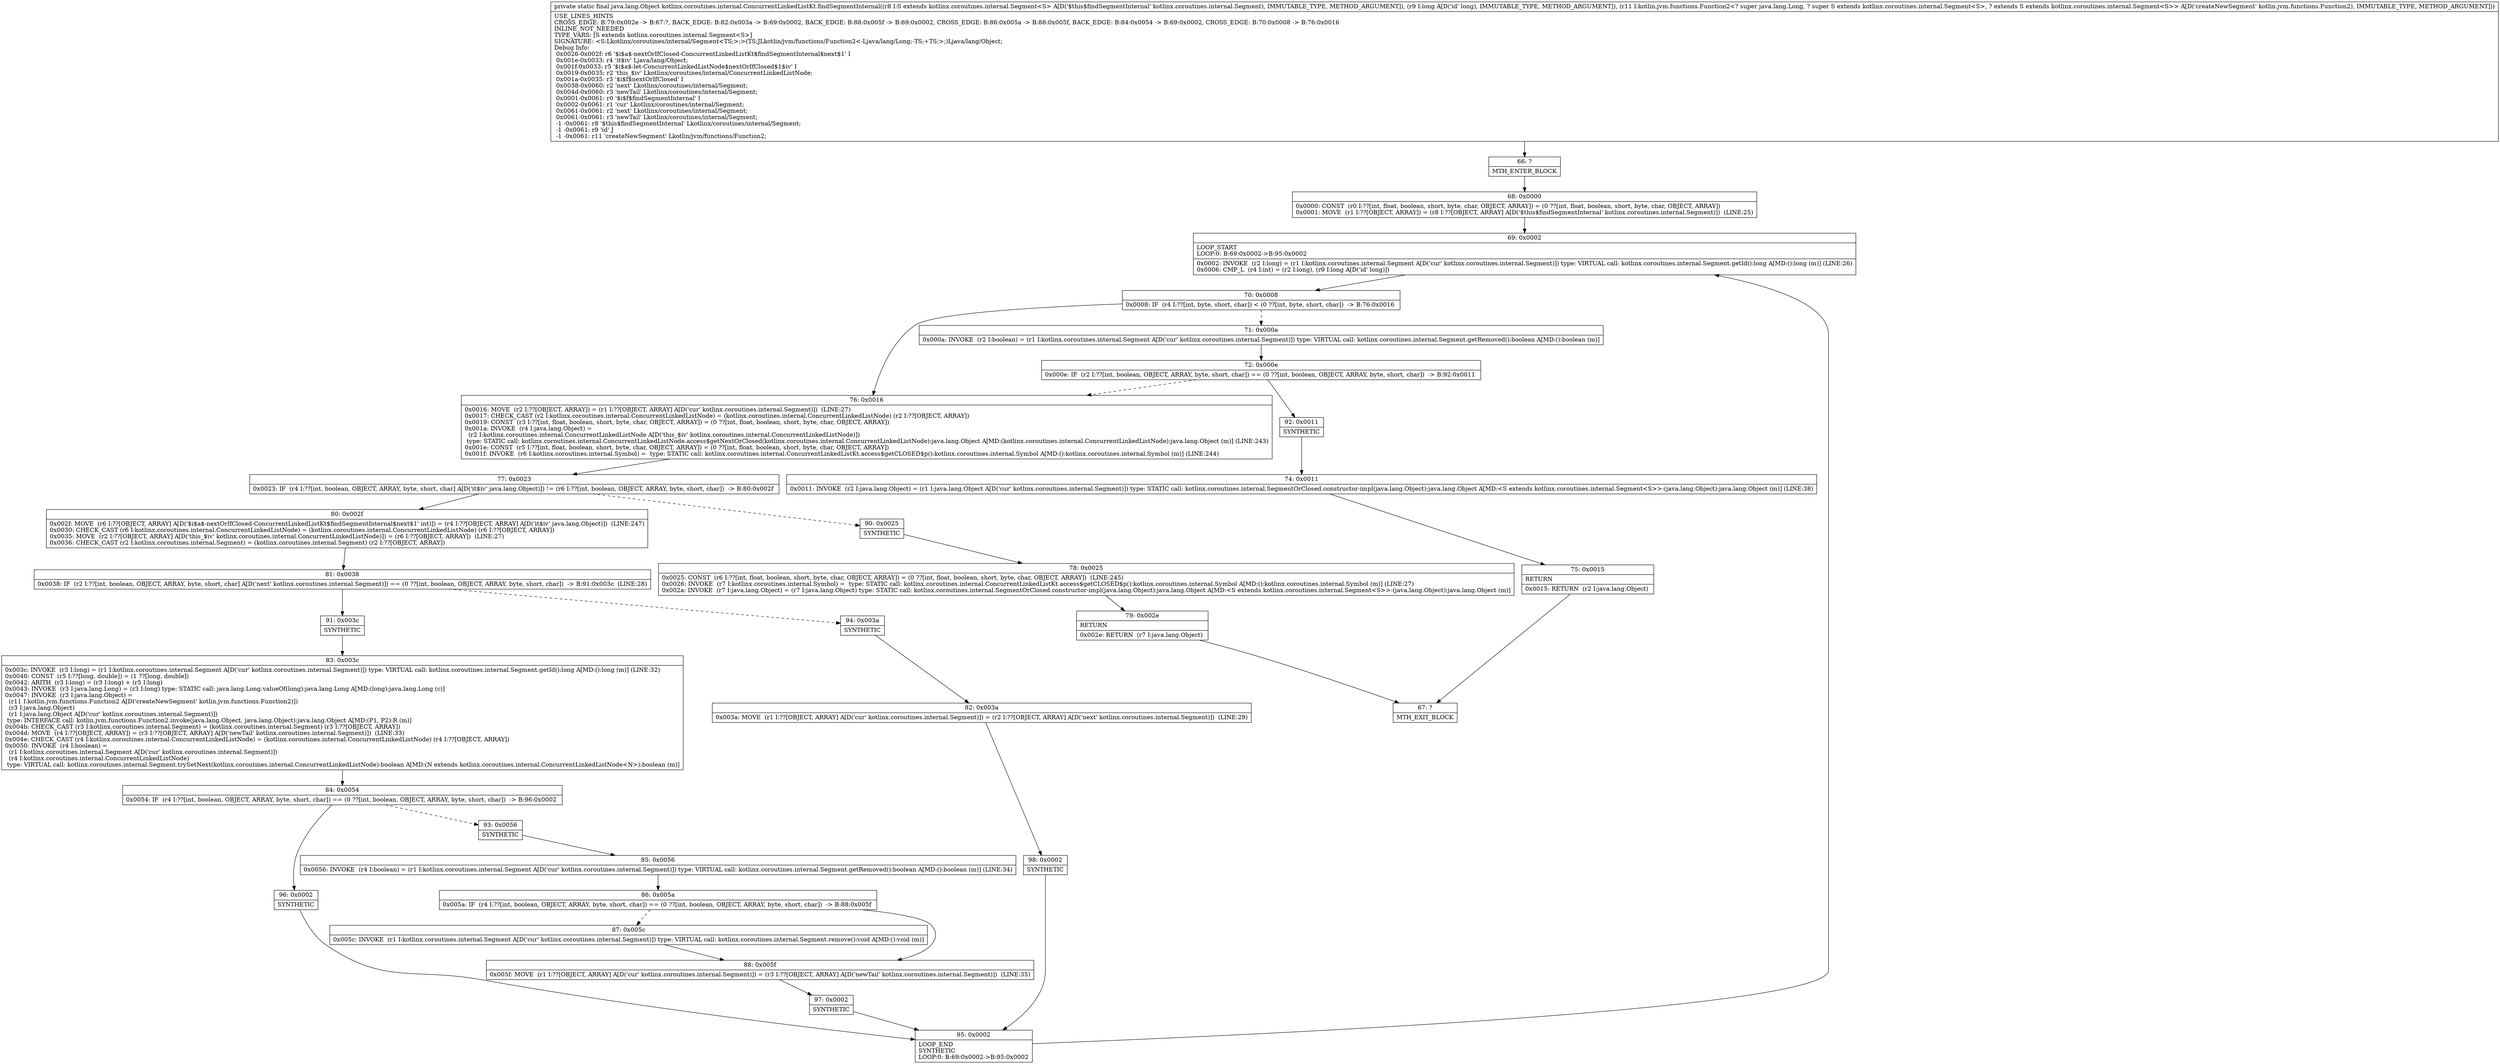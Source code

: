 digraph "CFG forkotlinx.coroutines.internal.ConcurrentLinkedListKt.findSegmentInternal(Lkotlinx\/coroutines\/internal\/Segment;JLkotlin\/jvm\/functions\/Function2;)Ljava\/lang\/Object;" {
Node_66 [shape=record,label="{66\:\ ?|MTH_ENTER_BLOCK\l}"];
Node_68 [shape=record,label="{68\:\ 0x0000|0x0000: CONST  (r0 I:??[int, float, boolean, short, byte, char, OBJECT, ARRAY]) = (0 ??[int, float, boolean, short, byte, char, OBJECT, ARRAY]) \l0x0001: MOVE  (r1 I:??[OBJECT, ARRAY]) = (r8 I:??[OBJECT, ARRAY] A[D('$this$findSegmentInternal' kotlinx.coroutines.internal.Segment)])  (LINE:25)\l}"];
Node_69 [shape=record,label="{69\:\ 0x0002|LOOP_START\lLOOP:0: B:69:0x0002\-\>B:95:0x0002\l|0x0002: INVOKE  (r2 I:long) = (r1 I:kotlinx.coroutines.internal.Segment A[D('cur' kotlinx.coroutines.internal.Segment)]) type: VIRTUAL call: kotlinx.coroutines.internal.Segment.getId():long A[MD:():long (m)] (LINE:26)\l0x0006: CMP_L  (r4 I:int) = (r2 I:long), (r9 I:long A[D('id' long)]) \l}"];
Node_70 [shape=record,label="{70\:\ 0x0008|0x0008: IF  (r4 I:??[int, byte, short, char]) \< (0 ??[int, byte, short, char])  \-\> B:76:0x0016 \l}"];
Node_71 [shape=record,label="{71\:\ 0x000a|0x000a: INVOKE  (r2 I:boolean) = (r1 I:kotlinx.coroutines.internal.Segment A[D('cur' kotlinx.coroutines.internal.Segment)]) type: VIRTUAL call: kotlinx.coroutines.internal.Segment.getRemoved():boolean A[MD:():boolean (m)]\l}"];
Node_72 [shape=record,label="{72\:\ 0x000e|0x000e: IF  (r2 I:??[int, boolean, OBJECT, ARRAY, byte, short, char]) == (0 ??[int, boolean, OBJECT, ARRAY, byte, short, char])  \-\> B:92:0x0011 \l}"];
Node_92 [shape=record,label="{92\:\ 0x0011|SYNTHETIC\l}"];
Node_74 [shape=record,label="{74\:\ 0x0011|0x0011: INVOKE  (r2 I:java.lang.Object) = (r1 I:java.lang.Object A[D('cur' kotlinx.coroutines.internal.Segment)]) type: STATIC call: kotlinx.coroutines.internal.SegmentOrClosed.constructor\-impl(java.lang.Object):java.lang.Object A[MD:\<S extends kotlinx.coroutines.internal.Segment\<S\>\>:(java.lang.Object):java.lang.Object (m)] (LINE:38)\l}"];
Node_75 [shape=record,label="{75\:\ 0x0015|RETURN\l|0x0015: RETURN  (r2 I:java.lang.Object) \l}"];
Node_67 [shape=record,label="{67\:\ ?|MTH_EXIT_BLOCK\l}"];
Node_76 [shape=record,label="{76\:\ 0x0016|0x0016: MOVE  (r2 I:??[OBJECT, ARRAY]) = (r1 I:??[OBJECT, ARRAY] A[D('cur' kotlinx.coroutines.internal.Segment)])  (LINE:27)\l0x0017: CHECK_CAST (r2 I:kotlinx.coroutines.internal.ConcurrentLinkedListNode) = (kotlinx.coroutines.internal.ConcurrentLinkedListNode) (r2 I:??[OBJECT, ARRAY]) \l0x0019: CONST  (r3 I:??[int, float, boolean, short, byte, char, OBJECT, ARRAY]) = (0 ??[int, float, boolean, short, byte, char, OBJECT, ARRAY]) \l0x001a: INVOKE  (r4 I:java.lang.Object) = \l  (r2 I:kotlinx.coroutines.internal.ConcurrentLinkedListNode A[D('this_$iv' kotlinx.coroutines.internal.ConcurrentLinkedListNode)])\l type: STATIC call: kotlinx.coroutines.internal.ConcurrentLinkedListNode.access$getNextOrClosed(kotlinx.coroutines.internal.ConcurrentLinkedListNode):java.lang.Object A[MD:(kotlinx.coroutines.internal.ConcurrentLinkedListNode):java.lang.Object (m)] (LINE:243)\l0x001e: CONST  (r5 I:??[int, float, boolean, short, byte, char, OBJECT, ARRAY]) = (0 ??[int, float, boolean, short, byte, char, OBJECT, ARRAY]) \l0x001f: INVOKE  (r6 I:kotlinx.coroutines.internal.Symbol) =  type: STATIC call: kotlinx.coroutines.internal.ConcurrentLinkedListKt.access$getCLOSED$p():kotlinx.coroutines.internal.Symbol A[MD:():kotlinx.coroutines.internal.Symbol (m)] (LINE:244)\l}"];
Node_77 [shape=record,label="{77\:\ 0x0023|0x0023: IF  (r4 I:??[int, boolean, OBJECT, ARRAY, byte, short, char] A[D('it$iv' java.lang.Object)]) != (r6 I:??[int, boolean, OBJECT, ARRAY, byte, short, char])  \-\> B:80:0x002f \l}"];
Node_80 [shape=record,label="{80\:\ 0x002f|0x002f: MOVE  (r6 I:??[OBJECT, ARRAY] A[D('$i$a$\-nextOrIfClosed\-ConcurrentLinkedListKt$findSegmentInternal$next$1' int)]) = (r4 I:??[OBJECT, ARRAY] A[D('it$iv' java.lang.Object)])  (LINE:247)\l0x0030: CHECK_CAST (r6 I:kotlinx.coroutines.internal.ConcurrentLinkedListNode) = (kotlinx.coroutines.internal.ConcurrentLinkedListNode) (r6 I:??[OBJECT, ARRAY]) \l0x0035: MOVE  (r2 I:??[OBJECT, ARRAY] A[D('this_$iv' kotlinx.coroutines.internal.ConcurrentLinkedListNode)]) = (r6 I:??[OBJECT, ARRAY])  (LINE:27)\l0x0036: CHECK_CAST (r2 I:kotlinx.coroutines.internal.Segment) = (kotlinx.coroutines.internal.Segment) (r2 I:??[OBJECT, ARRAY]) \l}"];
Node_81 [shape=record,label="{81\:\ 0x0038|0x0038: IF  (r2 I:??[int, boolean, OBJECT, ARRAY, byte, short, char] A[D('next' kotlinx.coroutines.internal.Segment)]) == (0 ??[int, boolean, OBJECT, ARRAY, byte, short, char])  \-\> B:91:0x003c  (LINE:28)\l}"];
Node_91 [shape=record,label="{91\:\ 0x003c|SYNTHETIC\l}"];
Node_83 [shape=record,label="{83\:\ 0x003c|0x003c: INVOKE  (r3 I:long) = (r1 I:kotlinx.coroutines.internal.Segment A[D('cur' kotlinx.coroutines.internal.Segment)]) type: VIRTUAL call: kotlinx.coroutines.internal.Segment.getId():long A[MD:():long (m)] (LINE:32)\l0x0040: CONST  (r5 I:??[long, double]) = (1 ??[long, double]) \l0x0042: ARITH  (r3 I:long) = (r3 I:long) + (r5 I:long) \l0x0043: INVOKE  (r3 I:java.lang.Long) = (r3 I:long) type: STATIC call: java.lang.Long.valueOf(long):java.lang.Long A[MD:(long):java.lang.Long (c)]\l0x0047: INVOKE  (r3 I:java.lang.Object) = \l  (r11 I:kotlin.jvm.functions.Function2 A[D('createNewSegment' kotlin.jvm.functions.Function2)])\l  (r3 I:java.lang.Object)\l  (r1 I:java.lang.Object A[D('cur' kotlinx.coroutines.internal.Segment)])\l type: INTERFACE call: kotlin.jvm.functions.Function2.invoke(java.lang.Object, java.lang.Object):java.lang.Object A[MD:(P1, P2):R (m)]\l0x004b: CHECK_CAST (r3 I:kotlinx.coroutines.internal.Segment) = (kotlinx.coroutines.internal.Segment) (r3 I:??[OBJECT, ARRAY]) \l0x004d: MOVE  (r4 I:??[OBJECT, ARRAY]) = (r3 I:??[OBJECT, ARRAY] A[D('newTail' kotlinx.coroutines.internal.Segment)])  (LINE:33)\l0x004e: CHECK_CAST (r4 I:kotlinx.coroutines.internal.ConcurrentLinkedListNode) = (kotlinx.coroutines.internal.ConcurrentLinkedListNode) (r4 I:??[OBJECT, ARRAY]) \l0x0050: INVOKE  (r4 I:boolean) = \l  (r1 I:kotlinx.coroutines.internal.Segment A[D('cur' kotlinx.coroutines.internal.Segment)])\l  (r4 I:kotlinx.coroutines.internal.ConcurrentLinkedListNode)\l type: VIRTUAL call: kotlinx.coroutines.internal.Segment.trySetNext(kotlinx.coroutines.internal.ConcurrentLinkedListNode):boolean A[MD:(N extends kotlinx.coroutines.internal.ConcurrentLinkedListNode\<N\>):boolean (m)]\l}"];
Node_84 [shape=record,label="{84\:\ 0x0054|0x0054: IF  (r4 I:??[int, boolean, OBJECT, ARRAY, byte, short, char]) == (0 ??[int, boolean, OBJECT, ARRAY, byte, short, char])  \-\> B:96:0x0002 \l}"];
Node_93 [shape=record,label="{93\:\ 0x0056|SYNTHETIC\l}"];
Node_85 [shape=record,label="{85\:\ 0x0056|0x0056: INVOKE  (r4 I:boolean) = (r1 I:kotlinx.coroutines.internal.Segment A[D('cur' kotlinx.coroutines.internal.Segment)]) type: VIRTUAL call: kotlinx.coroutines.internal.Segment.getRemoved():boolean A[MD:():boolean (m)] (LINE:34)\l}"];
Node_86 [shape=record,label="{86\:\ 0x005a|0x005a: IF  (r4 I:??[int, boolean, OBJECT, ARRAY, byte, short, char]) == (0 ??[int, boolean, OBJECT, ARRAY, byte, short, char])  \-\> B:88:0x005f \l}"];
Node_87 [shape=record,label="{87\:\ 0x005c|0x005c: INVOKE  (r1 I:kotlinx.coroutines.internal.Segment A[D('cur' kotlinx.coroutines.internal.Segment)]) type: VIRTUAL call: kotlinx.coroutines.internal.Segment.remove():void A[MD:():void (m)]\l}"];
Node_88 [shape=record,label="{88\:\ 0x005f|0x005f: MOVE  (r1 I:??[OBJECT, ARRAY] A[D('cur' kotlinx.coroutines.internal.Segment)]) = (r3 I:??[OBJECT, ARRAY] A[D('newTail' kotlinx.coroutines.internal.Segment)])  (LINE:35)\l}"];
Node_97 [shape=record,label="{97\:\ 0x0002|SYNTHETIC\l}"];
Node_95 [shape=record,label="{95\:\ 0x0002|LOOP_END\lSYNTHETIC\lLOOP:0: B:69:0x0002\-\>B:95:0x0002\l}"];
Node_96 [shape=record,label="{96\:\ 0x0002|SYNTHETIC\l}"];
Node_94 [shape=record,label="{94\:\ 0x003a|SYNTHETIC\l}"];
Node_82 [shape=record,label="{82\:\ 0x003a|0x003a: MOVE  (r1 I:??[OBJECT, ARRAY] A[D('cur' kotlinx.coroutines.internal.Segment)]) = (r2 I:??[OBJECT, ARRAY] A[D('next' kotlinx.coroutines.internal.Segment)])  (LINE:29)\l}"];
Node_98 [shape=record,label="{98\:\ 0x0002|SYNTHETIC\l}"];
Node_90 [shape=record,label="{90\:\ 0x0025|SYNTHETIC\l}"];
Node_78 [shape=record,label="{78\:\ 0x0025|0x0025: CONST  (r6 I:??[int, float, boolean, short, byte, char, OBJECT, ARRAY]) = (0 ??[int, float, boolean, short, byte, char, OBJECT, ARRAY])  (LINE:245)\l0x0026: INVOKE  (r7 I:kotlinx.coroutines.internal.Symbol) =  type: STATIC call: kotlinx.coroutines.internal.ConcurrentLinkedListKt.access$getCLOSED$p():kotlinx.coroutines.internal.Symbol A[MD:():kotlinx.coroutines.internal.Symbol (m)] (LINE:27)\l0x002a: INVOKE  (r7 I:java.lang.Object) = (r7 I:java.lang.Object) type: STATIC call: kotlinx.coroutines.internal.SegmentOrClosed.constructor\-impl(java.lang.Object):java.lang.Object A[MD:\<S extends kotlinx.coroutines.internal.Segment\<S\>\>:(java.lang.Object):java.lang.Object (m)]\l}"];
Node_79 [shape=record,label="{79\:\ 0x002e|RETURN\l|0x002e: RETURN  (r7 I:java.lang.Object) \l}"];
MethodNode[shape=record,label="{private static final java.lang.Object kotlinx.coroutines.internal.ConcurrentLinkedListKt.findSegmentInternal((r8 I:S extends kotlinx.coroutines.internal.Segment\<S\> A[D('$this$findSegmentInternal' kotlinx.coroutines.internal.Segment), IMMUTABLE_TYPE, METHOD_ARGUMENT]), (r9 I:long A[D('id' long), IMMUTABLE_TYPE, METHOD_ARGUMENT]), (r11 I:kotlin.jvm.functions.Function2\<? super java.lang.Long, ? super S extends kotlinx.coroutines.internal.Segment\<S\>, ? extends S extends kotlinx.coroutines.internal.Segment\<S\>\> A[D('createNewSegment' kotlin.jvm.functions.Function2), IMMUTABLE_TYPE, METHOD_ARGUMENT]))  | USE_LINES_HINTS\lCROSS_EDGE: B:79:0x002e \-\> B:67:?, BACK_EDGE: B:82:0x003a \-\> B:69:0x0002, BACK_EDGE: B:88:0x005f \-\> B:69:0x0002, CROSS_EDGE: B:86:0x005a \-\> B:88:0x005f, BACK_EDGE: B:84:0x0054 \-\> B:69:0x0002, CROSS_EDGE: B:70:0x0008 \-\> B:76:0x0016\lINLINE_NOT_NEEDED\lTYPE_VARS: [S extends kotlinx.coroutines.internal.Segment\<S\>]\lSIGNATURE: \<S:Lkotlinx\/coroutines\/internal\/Segment\<TS;\>;\>(TS;JLkotlin\/jvm\/functions\/Function2\<\-Ljava\/lang\/Long;\-TS;+TS;\>;)Ljava\/lang\/Object;\lDebug Info:\l  0x0026\-0x002f: r6 '$i$a$\-nextOrIfClosed\-ConcurrentLinkedListKt$findSegmentInternal$next$1' I\l  0x001e\-0x0033: r4 'it$iv' Ljava\/lang\/Object;\l  0x001f\-0x0033: r5 '$i$a$\-let\-ConcurrentLinkedListNode$nextOrIfClosed$1$iv' I\l  0x0019\-0x0035: r2 'this_$iv' Lkotlinx\/coroutines\/internal\/ConcurrentLinkedListNode;\l  0x001a\-0x0035: r3 '$i$f$nextOrIfClosed' I\l  0x0038\-0x0060: r2 'next' Lkotlinx\/coroutines\/internal\/Segment;\l  0x004d\-0x0060: r3 'newTail' Lkotlinx\/coroutines\/internal\/Segment;\l  0x0001\-0x0061: r0 '$i$f$findSegmentInternal' I\l  0x0002\-0x0061: r1 'cur' Lkotlinx\/coroutines\/internal\/Segment;\l  0x0061\-0x0061: r2 'next' Lkotlinx\/coroutines\/internal\/Segment;\l  0x0061\-0x0061: r3 'newTail' Lkotlinx\/coroutines\/internal\/Segment;\l  \-1 \-0x0061: r8 '$this$findSegmentInternal' Lkotlinx\/coroutines\/internal\/Segment;\l  \-1 \-0x0061: r9 'id' J\l  \-1 \-0x0061: r11 'createNewSegment' Lkotlin\/jvm\/functions\/Function2;\l}"];
MethodNode -> Node_66;Node_66 -> Node_68;
Node_68 -> Node_69;
Node_69 -> Node_70;
Node_70 -> Node_71[style=dashed];
Node_70 -> Node_76;
Node_71 -> Node_72;
Node_72 -> Node_76[style=dashed];
Node_72 -> Node_92;
Node_92 -> Node_74;
Node_74 -> Node_75;
Node_75 -> Node_67;
Node_76 -> Node_77;
Node_77 -> Node_80;
Node_77 -> Node_90[style=dashed];
Node_80 -> Node_81;
Node_81 -> Node_91;
Node_81 -> Node_94[style=dashed];
Node_91 -> Node_83;
Node_83 -> Node_84;
Node_84 -> Node_93[style=dashed];
Node_84 -> Node_96;
Node_93 -> Node_85;
Node_85 -> Node_86;
Node_86 -> Node_87[style=dashed];
Node_86 -> Node_88;
Node_87 -> Node_88;
Node_88 -> Node_97;
Node_97 -> Node_95;
Node_95 -> Node_69;
Node_96 -> Node_95;
Node_94 -> Node_82;
Node_82 -> Node_98;
Node_98 -> Node_95;
Node_90 -> Node_78;
Node_78 -> Node_79;
Node_79 -> Node_67;
}

